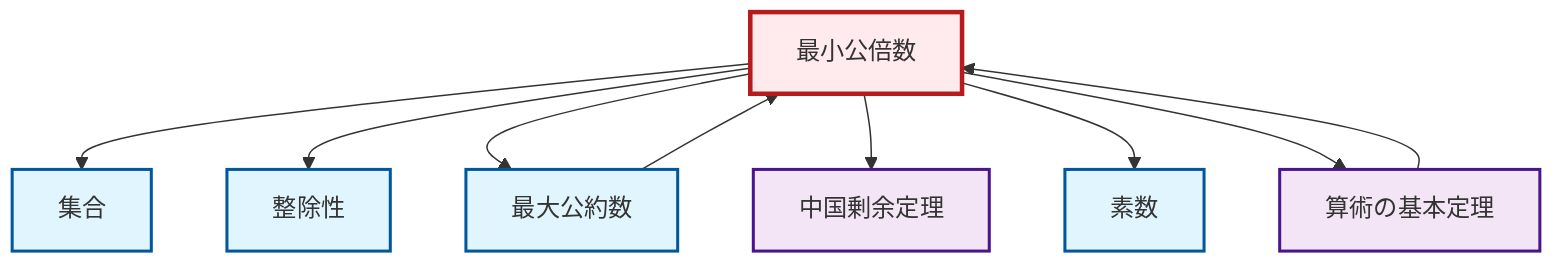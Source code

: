 graph TD
    classDef definition fill:#e1f5fe,stroke:#01579b,stroke-width:2px
    classDef theorem fill:#f3e5f5,stroke:#4a148c,stroke-width:2px
    classDef axiom fill:#fff3e0,stroke:#e65100,stroke-width:2px
    classDef example fill:#e8f5e9,stroke:#1b5e20,stroke-width:2px
    classDef current fill:#ffebee,stroke:#b71c1c,stroke-width:3px
    def-lcm["最小公倍数"]:::definition
    def-prime["素数"]:::definition
    thm-chinese-remainder["中国剰余定理"]:::theorem
    def-divisibility["整除性"]:::definition
    def-gcd["最大公約数"]:::definition
    thm-fundamental-arithmetic["算術の基本定理"]:::theorem
    def-set["集合"]:::definition
    def-lcm --> def-set
    thm-fundamental-arithmetic --> def-lcm
    def-lcm --> def-divisibility
    def-lcm --> def-gcd
    def-lcm --> thm-chinese-remainder
    def-lcm --> def-prime
    def-gcd --> def-lcm
    def-lcm --> thm-fundamental-arithmetic
    class def-lcm current